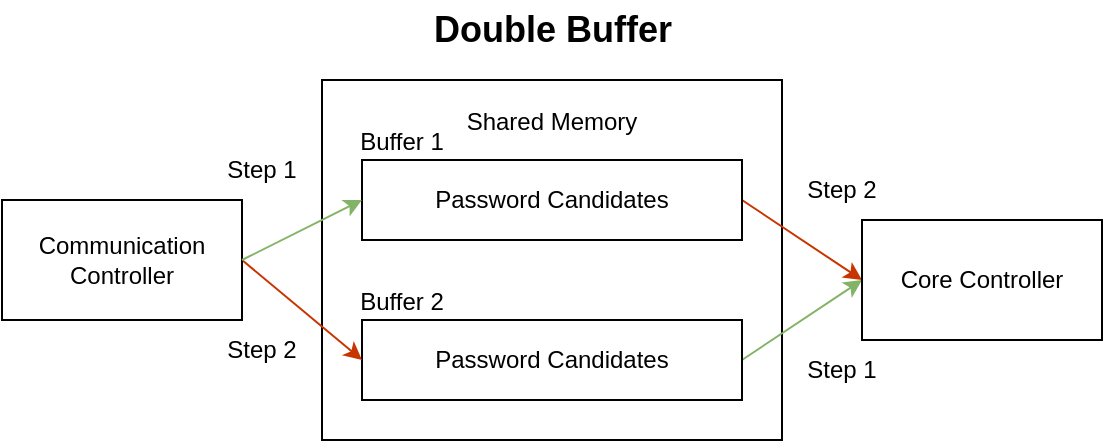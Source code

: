 <mxfile version="22.1.7" type="github">
  <diagram name="Page-1" id="NbJdueskdxbgubcl_R5I">
    <mxGraphModel dx="1050" dy="654" grid="1" gridSize="10" guides="1" tooltips="1" connect="1" arrows="1" fold="1" page="1" pageScale="1" pageWidth="850" pageHeight="1100" math="0" shadow="0">
      <root>
        <mxCell id="0" />
        <mxCell id="1" parent="0" />
        <mxCell id="IPOeObjtuyeyihLrWlBP-1" value="" style="rounded=0;whiteSpace=wrap;verticalAlign=middle;align=center;" parent="1" vertex="1">
          <mxGeometry x="300" y="540" width="230" height="180" as="geometry" />
        </mxCell>
        <mxCell id="IPOeObjtuyeyihLrWlBP-30" value="" style="edgeStyle=none;rounded=0;orthogonalLoop=1;jettySize=auto;exitX=1;exitY=0.5;exitDx=0;exitDy=0;entryX=0;entryY=0.5;entryDx=0;entryDy=0;fillColor=#fa6800;strokeColor=#C73500;verticalAlign=middle;align=center;" parent="1" source="IPOeObjtuyeyihLrWlBP-2" target="IPOeObjtuyeyihLrWlBP-16" edge="1">
          <mxGeometry relative="1" as="geometry" />
        </mxCell>
        <mxCell id="IPOeObjtuyeyihLrWlBP-2" value="Password Candidates" style="rounded=0;whiteSpace=wrap;verticalAlign=middle;align=center;" parent="1" vertex="1">
          <mxGeometry x="320" y="580" width="190" height="40" as="geometry" />
        </mxCell>
        <mxCell id="IPOeObjtuyeyihLrWlBP-27" value="" style="edgeStyle=none;rounded=0;orthogonalLoop=1;jettySize=auto;exitX=1;exitY=0.5;exitDx=0;exitDy=0;entryX=0;entryY=0.5;entryDx=0;entryDy=0;fillColor=#d5e8d4;strokeColor=#82b366;verticalAlign=middle;align=center;" parent="1" source="IPOeObjtuyeyihLrWlBP-3" target="IPOeObjtuyeyihLrWlBP-16" edge="1">
          <mxGeometry relative="1" as="geometry" />
        </mxCell>
        <mxCell id="IPOeObjtuyeyihLrWlBP-3" value="Password Candidates" style="rounded=0;whiteSpace=wrap;verticalAlign=middle;align=center;" parent="1" vertex="1">
          <mxGeometry x="320" y="660" width="190" height="40" as="geometry" />
        </mxCell>
        <mxCell id="IPOeObjtuyeyihLrWlBP-5" value="Shared Memory" style="text;strokeColor=none;fillColor=none;fontSize=12;fontStyle=0;verticalAlign=middle;align=center;" parent="1" vertex="1">
          <mxGeometry x="367.5" y="550" width="95" height="20" as="geometry" />
        </mxCell>
        <mxCell id="IPOeObjtuyeyihLrWlBP-6" value="Buffer 1" style="text;strokeColor=none;fillColor=none;fontSize=12;fontStyle=0;verticalAlign=middle;align=center;" parent="1" vertex="1">
          <mxGeometry x="320" y="560" width="40" height="20" as="geometry" />
        </mxCell>
        <mxCell id="IPOeObjtuyeyihLrWlBP-16" value="Core Controller" style="rounded=0;whiteSpace=wrap;verticalAlign=middle;align=center;" parent="1" vertex="1">
          <mxGeometry x="570" y="610" width="120" height="60" as="geometry" />
        </mxCell>
        <mxCell id="IPOeObjtuyeyihLrWlBP-29" value="" style="edgeStyle=none;rounded=0;orthogonalLoop=1;jettySize=auto;exitX=1;exitY=0.5;exitDx=0;exitDy=0;entryX=0;entryY=0.5;entryDx=0;entryDy=0;fillColor=#fa6800;strokeColor=#C73500;verticalAlign=middle;align=center;" parent="1" source="IPOeObjtuyeyihLrWlBP-24" target="IPOeObjtuyeyihLrWlBP-3" edge="1">
          <mxGeometry relative="1" as="geometry" />
        </mxCell>
        <mxCell id="IPOeObjtuyeyihLrWlBP-24" value="Communication Controller" style="rounded=0;whiteSpace=wrap;verticalAlign=middle;align=center;" parent="1" vertex="1">
          <mxGeometry x="140" y="600" width="120" height="60" as="geometry" />
        </mxCell>
        <mxCell id="IPOeObjtuyeyihLrWlBP-25" value="" style="endArrow=classic;rounded=0;exitX=1;exitY=0.5;exitDx=0;exitDy=0;entryX=0;entryY=0.5;entryDx=0;entryDy=0;fillColor=#d5e8d4;strokeColor=#82b366;verticalAlign=middle;align=center;" parent="1" source="IPOeObjtuyeyihLrWlBP-24" target="IPOeObjtuyeyihLrWlBP-2" edge="1">
          <mxGeometry width="50" height="50" relative="1" as="geometry">
            <mxPoint x="400" y="690" as="sourcePoint" />
            <mxPoint x="450" y="640" as="targetPoint" />
          </mxGeometry>
        </mxCell>
        <mxCell id="Q5ZDdtr7qOmOro9bU3uU-1" value="Step 1" style="text;strokeColor=none;fillColor=none;align=center;verticalAlign=middle;whiteSpace=wrap;rounded=0;" parent="1" vertex="1">
          <mxGeometry x="240" y="570" width="60" height="30" as="geometry" />
        </mxCell>
        <mxCell id="Q5ZDdtr7qOmOro9bU3uU-2" value="Step 1" style="text;strokeColor=none;fillColor=none;align=center;verticalAlign=middle;whiteSpace=wrap;rounded=0;" parent="1" vertex="1">
          <mxGeometry x="530" y="670" width="60" height="30" as="geometry" />
        </mxCell>
        <mxCell id="Q5ZDdtr7qOmOro9bU3uU-3" value="Step 2" style="text;strokeColor=none;fillColor=none;align=center;verticalAlign=middle;whiteSpace=wrap;rounded=0;" parent="1" vertex="1">
          <mxGeometry x="240" y="660" width="60" height="30" as="geometry" />
        </mxCell>
        <mxCell id="Q5ZDdtr7qOmOro9bU3uU-6" value="Step 2" style="text;strokeColor=none;fillColor=none;align=center;verticalAlign=middle;whiteSpace=wrap;rounded=0;" parent="1" vertex="1">
          <mxGeometry x="530" y="580" width="60" height="30" as="geometry" />
        </mxCell>
        <mxCell id="ANVsHXFZ9og-axQMzTUk-1" value="Buffer 2" style="text;strokeColor=none;fillColor=none;fontSize=12;fontStyle=0;verticalAlign=middle;align=center;" parent="1" vertex="1">
          <mxGeometry x="320" y="640" width="40" height="20" as="geometry" />
        </mxCell>
        <mxCell id="ANVsHXFZ9og-axQMzTUk-5" value="&lt;font style=&quot;font-size: 18px;&quot;&gt;&lt;b&gt;Double Buffer&lt;/b&gt;&lt;/font&gt;" style="text;html=1;strokeColor=none;fillColor=none;align=center;verticalAlign=middle;whiteSpace=wrap;rounded=0;" parent="1" vertex="1">
          <mxGeometry x="352.5" y="500" width="125" height="30" as="geometry" />
        </mxCell>
      </root>
    </mxGraphModel>
  </diagram>
</mxfile>
